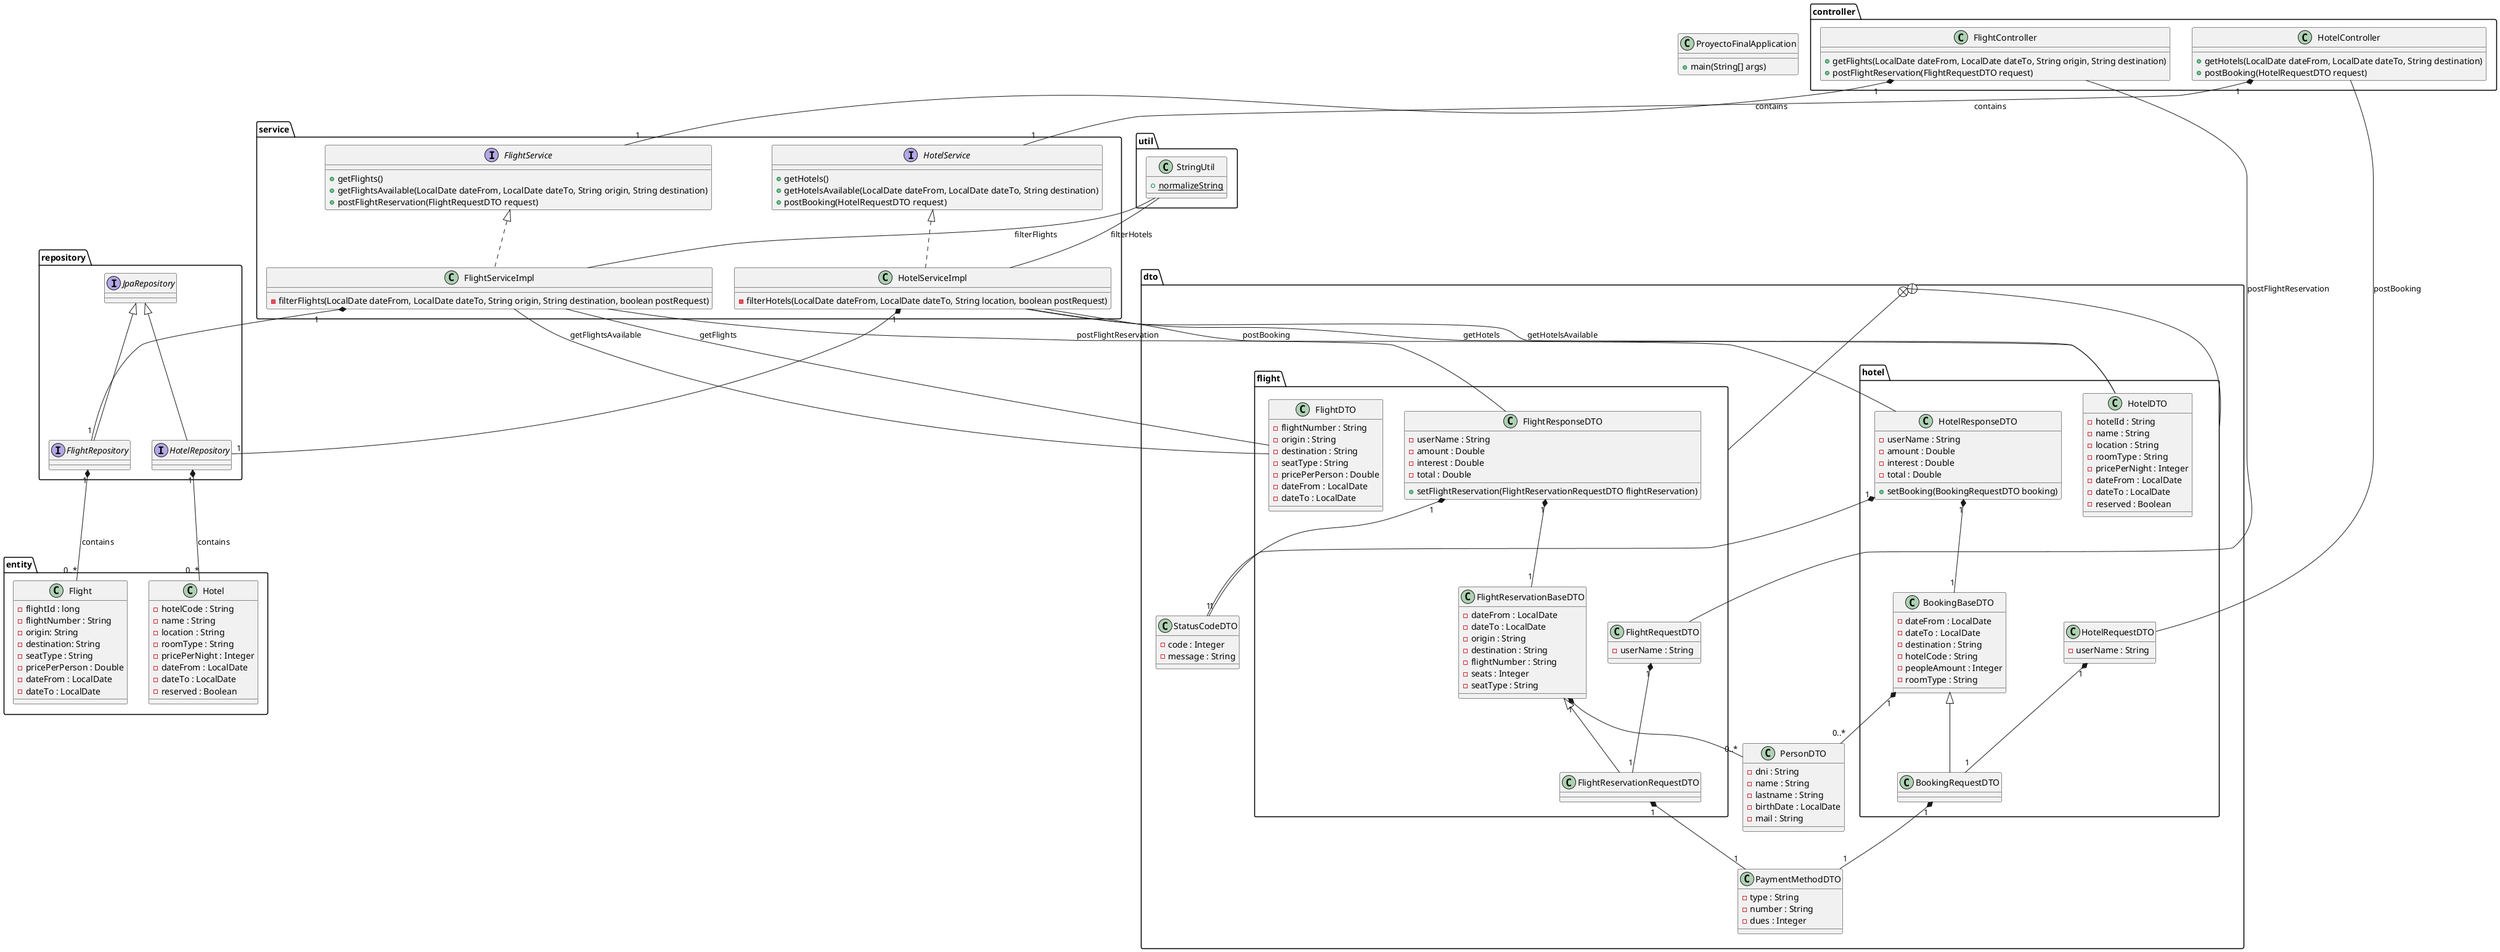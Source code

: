@startuml
'https://plantuml.com/class-diagram

package controller{
    class FlightController{
    + getFlights(LocalDate dateFrom, LocalDate dateTo, String origin, String destination)
    + postFlightReservation(FlightRequestDTO request)
    }
    class HotelController{
    + getHotels(LocalDate dateFrom, LocalDate dateTo, String destination)
    + postBooking(HotelRequestDTO request)
    }
}

package dto{
    class PaymentMethodDTO{
    - type : String
    - number : String
    - dues : Integer
    }
    class PersonDTO{
    - dni : String
    - name : String
    - lastname : String
    - birthDate : LocalDate
    - mail : String
    }
    class StatusCodeDTO{
    - code : Integer
    - message : String
    }
}
package dto.flight{
    class FlightDTO{
    - flightNumber : String
    - origin : String
    - destination : String
    - seatType : String
    - pricePerPerson : Double
    - dateFrom : LocalDate
    - dateTo : LocalDate
    }
    class FlightRequestDTO{
    - userName : String
    }
    class FlightReservationBaseDTO{
    - dateFrom : LocalDate
    - dateTo : LocalDate
    - origin : String
    - destination : String
    - flightNumber : String
    - seats : Integer
    - seatType : String
    }
    class FlightReservationRequestDTO extends FlightReservationBaseDTO{
    }
    class FlightResponseDTO {
    - userName : String
    - amount : Double
    - interest : Double
    - total : Double
    + setFlightReservation(FlightReservationRequestDTO flightReservation)
    }
}
package dto.hotel{
    class BookingBaseDTO{
    - dateFrom : LocalDate
    - dateTo : LocalDate
    - destination : String
    - hotelCode : String
    - peopleAmount : Integer
    - roomType : String
    }
    class BookingRequestDTO extends BookingBaseDTO{
    }
    class HotelDTO{
    - hotelId : String
    - name : String
    - location : String
    - roomType : String
    - pricePerNight : Integer
    - dateFrom : LocalDate
    - dateTo : LocalDate
    - reserved : Boolean
    }
    class HotelRequestDTO{
    - userName : String
    }
    class HotelResponseDTO{
    - userName : String
    - amount : Double
    - interest : Double
    - total : Double
    + setBooking(BookingRequestDTO booking)
    }
}

package entity{
    class Flight{
    - flightId : long
    - flightNumber : String
    - origin: String
    - destination: String
    - seatType : String
    - pricePerPerson : Double
    - dateFrom : LocalDate
    - dateTo : LocalDate
    }
    class Hotel{
    - hotelCode : String
    - name : String
    - location : String
    - roomType : String
    - pricePerNight : Integer
    - dateFrom : LocalDate
    - dateTo : LocalDate
    - reserved : Boolean
    }
}

package repository{
    interface FlightRepository extends JpaRepository
    interface HotelRepository extends JpaRepository
}

package service{
    interface FlightService {
    + getFlights()
    + getFlightsAvailable(LocalDate dateFrom, LocalDate dateTo, String origin, String destination)
    + postFlightReservation(FlightRequestDTO request)
    }
    class FlightServiceImpl implements FlightService {
    - filterFlights(LocalDate dateFrom, LocalDate dateTo, String origin, String destination, boolean postRequest)
    }
    interface HotelService {
    + getHotels()
    + getHotelsAvailable(LocalDate dateFrom, LocalDate dateTo, String destination)
    + postBooking(HotelRequestDTO request)
    }
    class HotelServiceImpl implements HotelService {
    - filterHotels(LocalDate dateFrom, LocalDate dateTo, String location, boolean postRequest)
    }
}

package util{
    class StringUtil {
    + {static} normalizeString
    }
}

class ProyectoFinalApplication {
+ main(String[] args)
}

FlightController "1" *-- "1" FlightService : contains
FlightController -- FlightRequestDTO : postFlightReservation

HotelController "1" *-- "1" HotelService : contains
HotelController -- HotelRequestDTO : postBooking

dto +-- dto.hotel
dto +-- dto.flight

FlightRequestDTO "1" *-- "1" FlightReservationRequestDTO
FlightReservationBaseDTO "1" *-- "0..*" PersonDTO
FlightReservationRequestDTO "1" *-- "1" PaymentMethodDTO
FlightResponseDTO "1" *-- "1" FlightReservationBaseDTO
FlightResponseDTO "1" *-- "1" StatusCodeDTO

BookingBaseDTO "1" *-- "0..*" PersonDTO
BookingRequestDTO "1" *-- "1" PaymentMethodDTO
HotelRequestDTO "1" *-- "1" BookingRequestDTO
HotelResponseDTO "1" *-- "1" BookingBaseDTO
HotelResponseDTO "1" *-- "1" StatusCodeDTO

FlightRepository "1" *-- "0..*" Flight : contains
HotelRepository "1" *-- "0..*" Hotel : contains

FlightServiceImpl "1" *-- "1" FlightRepository
FlightServiceImpl -- FlightDTO : getFlights
FlightServiceImpl -- FlightDTO : getFlightsAvailable
FlightServiceImpl -- FlightResponseDTO : postFlightReservation
FlightServiceImpl -up- StringUtil : filterFlights

HotelServiceImpl "1" *-- "1" HotelRepository
HotelServiceImpl -- HotelDTO : getHotels
HotelServiceImpl -- HotelDTO : getHotelsAvailable
HotelServiceImpl -- HotelResponseDTO : postBooking
HotelServiceImpl -up- StringUtil : filterHotels

@enduml